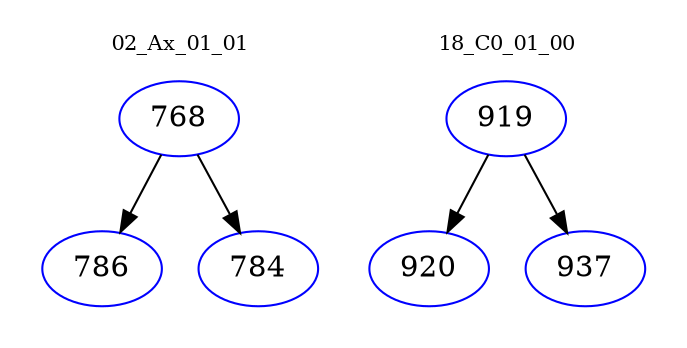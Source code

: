 digraph{
subgraph cluster_0 {
color = white
label = "02_Ax_01_01";
fontsize=10;
T0_768 [label="768", color="blue"]
T0_768 -> T0_786 [color="black"]
T0_786 [label="786", color="blue"]
T0_768 -> T0_784 [color="black"]
T0_784 [label="784", color="blue"]
}
subgraph cluster_1 {
color = white
label = "18_C0_01_00";
fontsize=10;
T1_919 [label="919", color="blue"]
T1_919 -> T1_920 [color="black"]
T1_920 [label="920", color="blue"]
T1_919 -> T1_937 [color="black"]
T1_937 [label="937", color="blue"]
}
}
